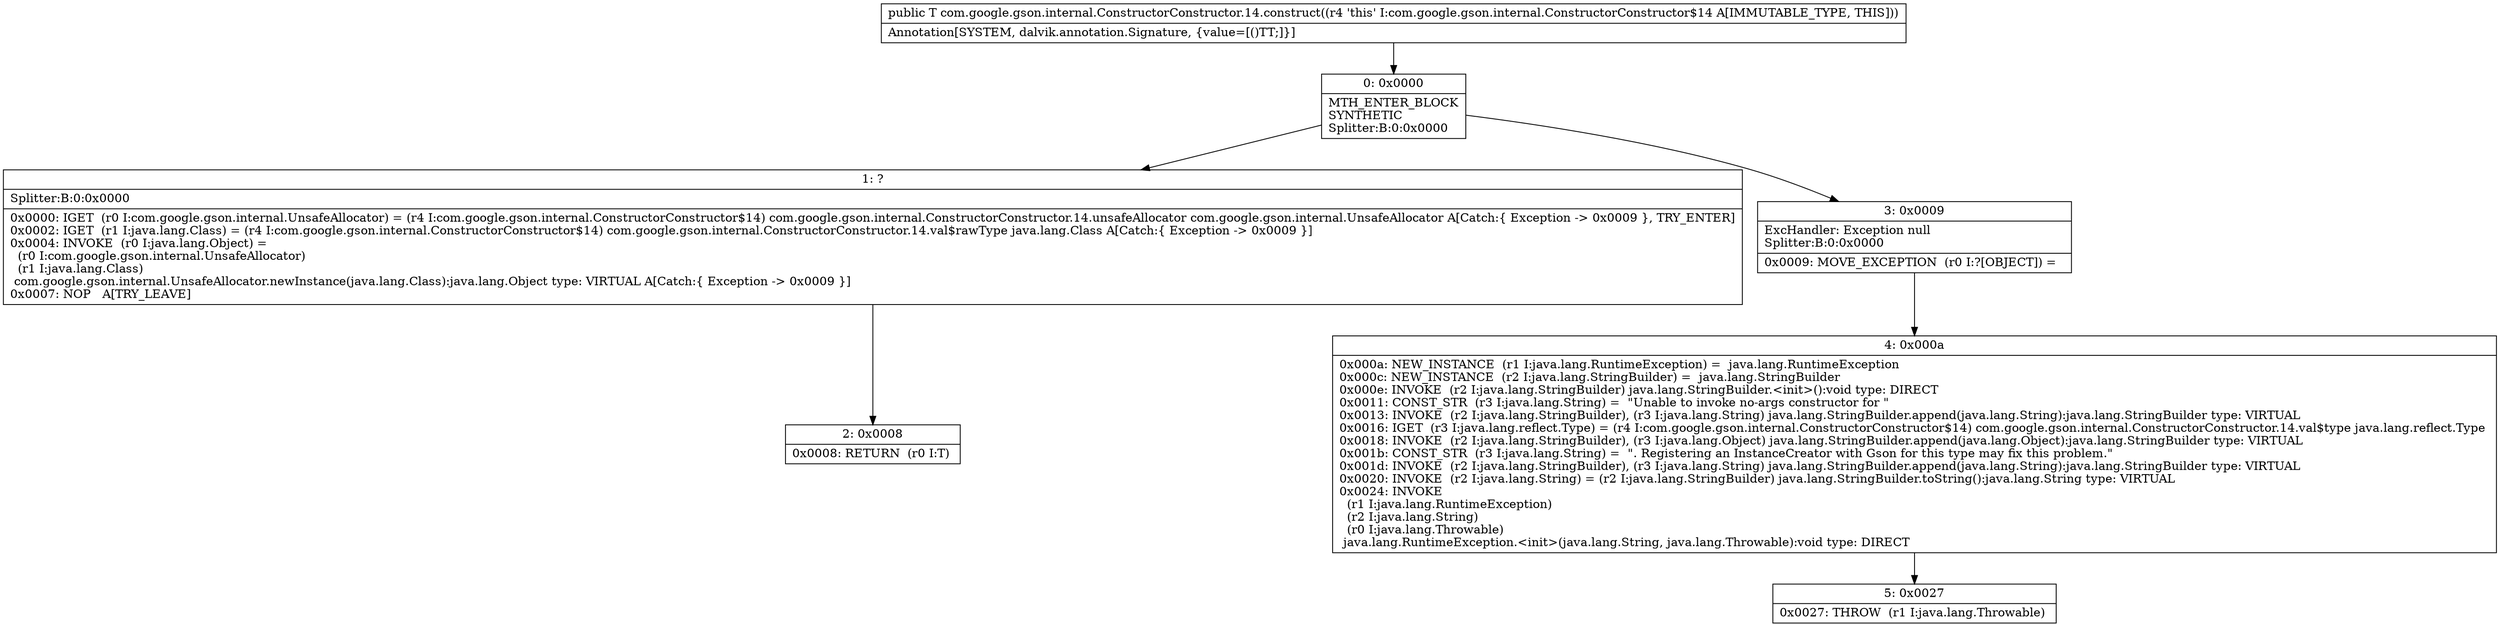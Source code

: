 digraph "CFG forcom.google.gson.internal.ConstructorConstructor.14.construct()Ljava\/lang\/Object;" {
Node_0 [shape=record,label="{0\:\ 0x0000|MTH_ENTER_BLOCK\lSYNTHETIC\lSplitter:B:0:0x0000\l}"];
Node_1 [shape=record,label="{1\:\ ?|Splitter:B:0:0x0000\l|0x0000: IGET  (r0 I:com.google.gson.internal.UnsafeAllocator) = (r4 I:com.google.gson.internal.ConstructorConstructor$14) com.google.gson.internal.ConstructorConstructor.14.unsafeAllocator com.google.gson.internal.UnsafeAllocator A[Catch:\{ Exception \-\> 0x0009 \}, TRY_ENTER]\l0x0002: IGET  (r1 I:java.lang.Class) = (r4 I:com.google.gson.internal.ConstructorConstructor$14) com.google.gson.internal.ConstructorConstructor.14.val$rawType java.lang.Class A[Catch:\{ Exception \-\> 0x0009 \}]\l0x0004: INVOKE  (r0 I:java.lang.Object) = \l  (r0 I:com.google.gson.internal.UnsafeAllocator)\l  (r1 I:java.lang.Class)\l com.google.gson.internal.UnsafeAllocator.newInstance(java.lang.Class):java.lang.Object type: VIRTUAL A[Catch:\{ Exception \-\> 0x0009 \}]\l0x0007: NOP   A[TRY_LEAVE]\l}"];
Node_2 [shape=record,label="{2\:\ 0x0008|0x0008: RETURN  (r0 I:T) \l}"];
Node_3 [shape=record,label="{3\:\ 0x0009|ExcHandler: Exception null\lSplitter:B:0:0x0000\l|0x0009: MOVE_EXCEPTION  (r0 I:?[OBJECT]) =  \l}"];
Node_4 [shape=record,label="{4\:\ 0x000a|0x000a: NEW_INSTANCE  (r1 I:java.lang.RuntimeException) =  java.lang.RuntimeException \l0x000c: NEW_INSTANCE  (r2 I:java.lang.StringBuilder) =  java.lang.StringBuilder \l0x000e: INVOKE  (r2 I:java.lang.StringBuilder) java.lang.StringBuilder.\<init\>():void type: DIRECT \l0x0011: CONST_STR  (r3 I:java.lang.String) =  \"Unable to invoke no\-args constructor for \" \l0x0013: INVOKE  (r2 I:java.lang.StringBuilder), (r3 I:java.lang.String) java.lang.StringBuilder.append(java.lang.String):java.lang.StringBuilder type: VIRTUAL \l0x0016: IGET  (r3 I:java.lang.reflect.Type) = (r4 I:com.google.gson.internal.ConstructorConstructor$14) com.google.gson.internal.ConstructorConstructor.14.val$type java.lang.reflect.Type \l0x0018: INVOKE  (r2 I:java.lang.StringBuilder), (r3 I:java.lang.Object) java.lang.StringBuilder.append(java.lang.Object):java.lang.StringBuilder type: VIRTUAL \l0x001b: CONST_STR  (r3 I:java.lang.String) =  \". Registering an InstanceCreator with Gson for this type may fix this problem.\" \l0x001d: INVOKE  (r2 I:java.lang.StringBuilder), (r3 I:java.lang.String) java.lang.StringBuilder.append(java.lang.String):java.lang.StringBuilder type: VIRTUAL \l0x0020: INVOKE  (r2 I:java.lang.String) = (r2 I:java.lang.StringBuilder) java.lang.StringBuilder.toString():java.lang.String type: VIRTUAL \l0x0024: INVOKE  \l  (r1 I:java.lang.RuntimeException)\l  (r2 I:java.lang.String)\l  (r0 I:java.lang.Throwable)\l java.lang.RuntimeException.\<init\>(java.lang.String, java.lang.Throwable):void type: DIRECT \l}"];
Node_5 [shape=record,label="{5\:\ 0x0027|0x0027: THROW  (r1 I:java.lang.Throwable) \l}"];
MethodNode[shape=record,label="{public T com.google.gson.internal.ConstructorConstructor.14.construct((r4 'this' I:com.google.gson.internal.ConstructorConstructor$14 A[IMMUTABLE_TYPE, THIS]))  | Annotation[SYSTEM, dalvik.annotation.Signature, \{value=[()TT;]\}]\l}"];
MethodNode -> Node_0;
Node_0 -> Node_1;
Node_0 -> Node_3;
Node_1 -> Node_2;
Node_3 -> Node_4;
Node_4 -> Node_5;
}

